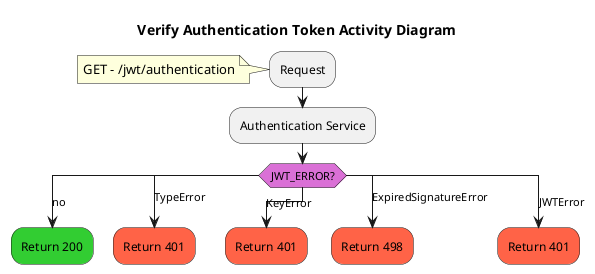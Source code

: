 @startuml
title Verify Authentication Token Activity Diagram

:Request;
note
    GET - /jwt/authentication
end note

:Authentication Service;

skinparam ActivityDiamondBackgroundColor orchid
switch (JWT_ERROR?)
case (no)
    #limegreen:Return 200;
    kill;
case (TypeError)
    #tomato:Return 401;
    kill;
case (KeyError)
    #tomato:Return 401;
    kill;
case (ExpiredSignatureError)
    #tomato:Return 498;
    kill;
case (JWTError)
    #tomato:Return 401;
    kill;
endswitch

@enduml
